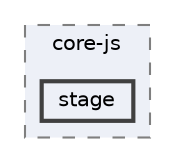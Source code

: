 digraph "pkiclassroomrescheduler/src/main/frontend/node_modules/core-js/stage"
{
 // LATEX_PDF_SIZE
  bgcolor="transparent";
  edge [fontname=Helvetica,fontsize=10,labelfontname=Helvetica,labelfontsize=10];
  node [fontname=Helvetica,fontsize=10,shape=box,height=0.2,width=0.4];
  compound=true
  subgraph clusterdir_d0e13cf39ed121530f7129f250971a40 {
    graph [ bgcolor="#edf0f7", pencolor="grey50", label="core-js", fontname=Helvetica,fontsize=10 style="filled,dashed", URL="dir_d0e13cf39ed121530f7129f250971a40.html",tooltip=""]
  dir_299665a823103157f35841a11f2cedbe [label="stage", fillcolor="#edf0f7", color="grey25", style="filled,bold", URL="dir_299665a823103157f35841a11f2cedbe.html",tooltip=""];
  }
}
